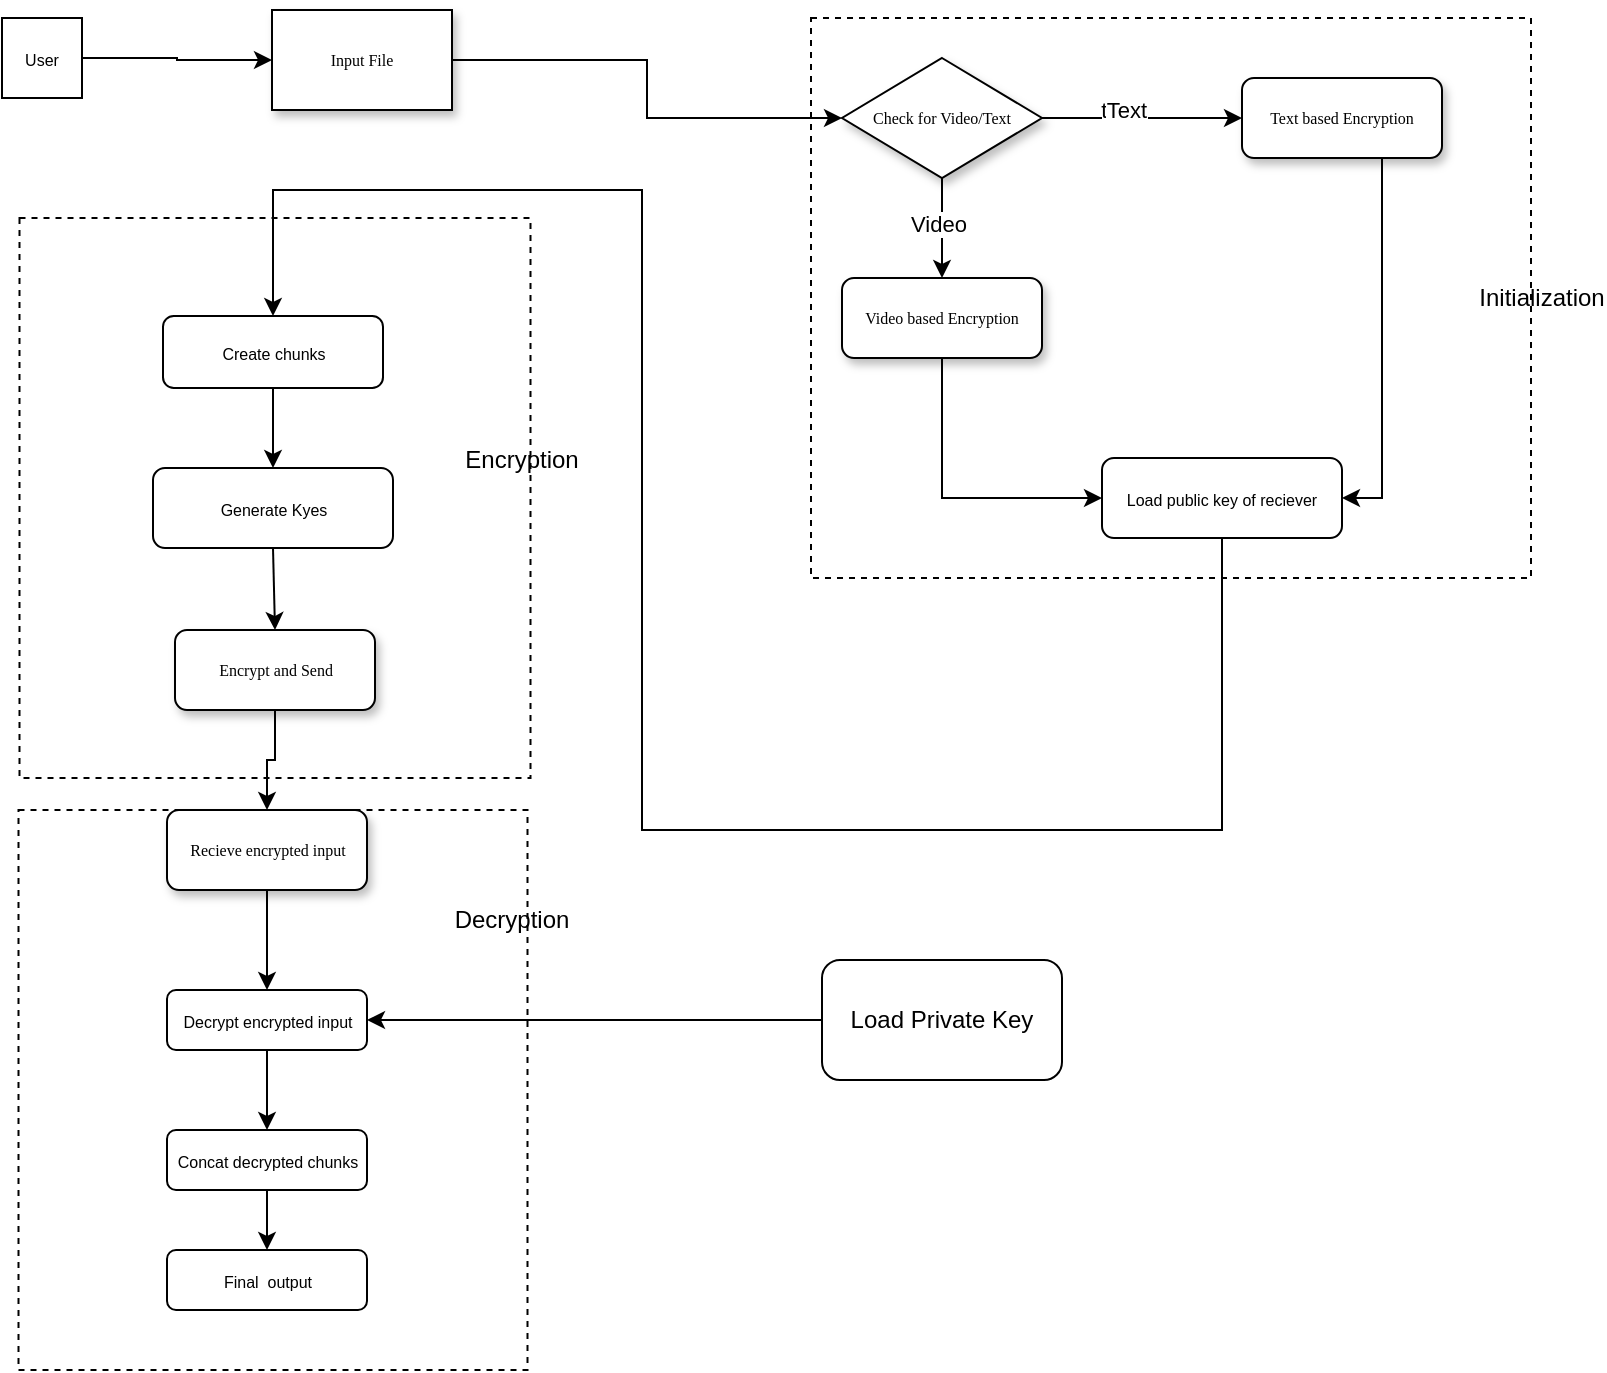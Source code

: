 <mxfile version="23.1.1" type="device">
  <diagram name="Page-1" id="edf60f1a-56cd-e834-aa8a-f176f3a09ee4">
    <mxGraphModel dx="1354" dy="668" grid="1" gridSize="10" guides="1" tooltips="1" connect="1" arrows="1" fold="1" page="1" pageScale="1" pageWidth="1169" pageHeight="827" background="none" math="0" shadow="0">
      <root>
        <mxCell id="0" />
        <mxCell id="1" parent="0" />
        <mxCell id="dM0kpTUuvjuM4qxLdTV_-45" style="edgeStyle=orthogonalEdgeStyle;rounded=0;orthogonalLoop=1;jettySize=auto;html=1;entryX=0;entryY=0.5;entryDx=0;entryDy=0;" edge="1" parent="1" source="dM0kpTUuvjuM4qxLdTV_-2" target="dM0kpTUuvjuM4qxLdTV_-3">
          <mxGeometry relative="1" as="geometry">
            <mxPoint x="430" y="90" as="targetPoint" />
          </mxGeometry>
        </mxCell>
        <mxCell id="dM0kpTUuvjuM4qxLdTV_-2" value="Input File" style="rounded=0;whiteSpace=wrap;html=1;shadow=1;labelBackgroundColor=none;strokeWidth=1;fontFamily=Verdana;fontSize=8;align=center;" vertex="1" parent="1">
          <mxGeometry x="195" y="40" width="90" height="50" as="geometry" />
        </mxCell>
        <mxCell id="dM0kpTUuvjuM4qxLdTV_-5" style="edgeStyle=orthogonalEdgeStyle;rounded=0;orthogonalLoop=1;jettySize=auto;html=1;" edge="1" parent="1" source="dM0kpTUuvjuM4qxLdTV_-3" target="dM0kpTUuvjuM4qxLdTV_-4">
          <mxGeometry relative="1" as="geometry" />
        </mxCell>
        <mxCell id="dM0kpTUuvjuM4qxLdTV_-6" value="text" style="edgeLabel;html=1;align=center;verticalAlign=middle;resizable=0;points=[];" vertex="1" connectable="0" parent="dM0kpTUuvjuM4qxLdTV_-5">
          <mxGeometry x="-0.239" y="4" relative="1" as="geometry">
            <mxPoint as="offset" />
          </mxGeometry>
        </mxCell>
        <mxCell id="dM0kpTUuvjuM4qxLdTV_-11" value="Text" style="edgeLabel;html=1;align=center;verticalAlign=middle;resizable=0;points=[];" vertex="1" connectable="0" parent="dM0kpTUuvjuM4qxLdTV_-5">
          <mxGeometry x="-0.17" y="4" relative="1" as="geometry">
            <mxPoint as="offset" />
          </mxGeometry>
        </mxCell>
        <mxCell id="dM0kpTUuvjuM4qxLdTV_-9" style="edgeStyle=orthogonalEdgeStyle;rounded=0;orthogonalLoop=1;jettySize=auto;html=1;" edge="1" parent="1" source="dM0kpTUuvjuM4qxLdTV_-3" target="dM0kpTUuvjuM4qxLdTV_-7">
          <mxGeometry relative="1" as="geometry" />
        </mxCell>
        <mxCell id="dM0kpTUuvjuM4qxLdTV_-10" value="Video" style="edgeLabel;html=1;align=center;verticalAlign=middle;resizable=0;points=[];" vertex="1" connectable="0" parent="dM0kpTUuvjuM4qxLdTV_-9">
          <mxGeometry x="-0.08" y="-2" relative="1" as="geometry">
            <mxPoint as="offset" />
          </mxGeometry>
        </mxCell>
        <mxCell id="dM0kpTUuvjuM4qxLdTV_-3" value="Check for Video/Text" style="rhombus;whiteSpace=wrap;html=1;rounded=0;shadow=1;labelBackgroundColor=none;strokeWidth=1;fontFamily=Verdana;fontSize=8;align=center;" vertex="1" parent="1">
          <mxGeometry x="480" y="64" width="100" height="60" as="geometry" />
        </mxCell>
        <mxCell id="dM0kpTUuvjuM4qxLdTV_-14" style="edgeStyle=orthogonalEdgeStyle;rounded=0;orthogonalLoop=1;jettySize=auto;html=1;entryX=1;entryY=0.5;entryDx=0;entryDy=0;" edge="1" parent="1" source="dM0kpTUuvjuM4qxLdTV_-4" target="dM0kpTUuvjuM4qxLdTV_-12">
          <mxGeometry relative="1" as="geometry">
            <Array as="points">
              <mxPoint x="750" y="284" />
            </Array>
          </mxGeometry>
        </mxCell>
        <mxCell id="dM0kpTUuvjuM4qxLdTV_-4" value="Text based Encryption" style="rounded=1;whiteSpace=wrap;html=1;shadow=1;labelBackgroundColor=none;strokeWidth=1;fontFamily=Verdana;fontSize=8;align=center;" vertex="1" parent="1">
          <mxGeometry x="680" y="74" width="100" height="40" as="geometry" />
        </mxCell>
        <mxCell id="dM0kpTUuvjuM4qxLdTV_-13" style="edgeStyle=orthogonalEdgeStyle;rounded=0;orthogonalLoop=1;jettySize=auto;html=1;entryX=0;entryY=0.5;entryDx=0;entryDy=0;" edge="1" parent="1" source="dM0kpTUuvjuM4qxLdTV_-7" target="dM0kpTUuvjuM4qxLdTV_-12">
          <mxGeometry relative="1" as="geometry">
            <Array as="points">
              <mxPoint x="530" y="284" />
            </Array>
          </mxGeometry>
        </mxCell>
        <mxCell id="dM0kpTUuvjuM4qxLdTV_-7" value="Video based Encryption" style="rounded=1;whiteSpace=wrap;html=1;shadow=1;labelBackgroundColor=none;strokeWidth=1;fontFamily=Verdana;fontSize=8;align=center;" vertex="1" parent="1">
          <mxGeometry x="480" y="174" width="100" height="40" as="geometry" />
        </mxCell>
        <mxCell id="dM0kpTUuvjuM4qxLdTV_-47" style="edgeStyle=orthogonalEdgeStyle;rounded=0;orthogonalLoop=1;jettySize=auto;html=1;entryX=0.5;entryY=0;entryDx=0;entryDy=0;" edge="1" parent="1" source="dM0kpTUuvjuM4qxLdTV_-12" target="dM0kpTUuvjuM4qxLdTV_-34">
          <mxGeometry relative="1" as="geometry">
            <Array as="points">
              <mxPoint x="670" y="450" />
              <mxPoint x="380" y="450" />
              <mxPoint x="380" y="130" />
              <mxPoint x="196" y="130" />
            </Array>
          </mxGeometry>
        </mxCell>
        <mxCell id="dM0kpTUuvjuM4qxLdTV_-12" value="&lt;font style=&quot;font-size: 8px;&quot;&gt;Load public key of reciever&lt;/font&gt;" style="rounded=1;whiteSpace=wrap;html=1;" vertex="1" parent="1">
          <mxGeometry x="610" y="264" width="120" height="40" as="geometry" />
        </mxCell>
        <mxCell id="dM0kpTUuvjuM4qxLdTV_-23" style="edgeStyle=orthogonalEdgeStyle;rounded=0;orthogonalLoop=1;jettySize=auto;html=1;entryX=0.5;entryY=0;entryDx=0;entryDy=0;" edge="1" parent="1" source="dM0kpTUuvjuM4qxLdTV_-15" target="dM0kpTUuvjuM4qxLdTV_-17">
          <mxGeometry relative="1" as="geometry" />
        </mxCell>
        <mxCell id="dM0kpTUuvjuM4qxLdTV_-15" value="Encrypt and Send" style="rounded=1;whiteSpace=wrap;html=1;shadow=1;labelBackgroundColor=none;strokeWidth=1;fontFamily=Verdana;fontSize=8;align=center;" vertex="1" parent="1">
          <mxGeometry x="146.5" y="350" width="100" height="40" as="geometry" />
        </mxCell>
        <mxCell id="dM0kpTUuvjuM4qxLdTV_-28" style="edgeStyle=orthogonalEdgeStyle;rounded=0;orthogonalLoop=1;jettySize=auto;html=1;" edge="1" parent="1" source="dM0kpTUuvjuM4qxLdTV_-17" target="dM0kpTUuvjuM4qxLdTV_-25">
          <mxGeometry relative="1" as="geometry" />
        </mxCell>
        <mxCell id="dM0kpTUuvjuM4qxLdTV_-17" value="Recieve encrypted input" style="rounded=1;whiteSpace=wrap;html=1;shadow=1;labelBackgroundColor=none;strokeWidth=1;fontFamily=Verdana;fontSize=8;align=center;" vertex="1" parent="1">
          <mxGeometry x="142.5" y="440" width="100" height="40" as="geometry" />
        </mxCell>
        <mxCell id="dM0kpTUuvjuM4qxLdTV_-20" style="edgeStyle=orthogonalEdgeStyle;rounded=0;orthogonalLoop=1;jettySize=auto;html=1;entryX=0;entryY=0.5;entryDx=0;entryDy=0;" edge="1" parent="1" source="dM0kpTUuvjuM4qxLdTV_-19" target="dM0kpTUuvjuM4qxLdTV_-2">
          <mxGeometry relative="1" as="geometry" />
        </mxCell>
        <mxCell id="dM0kpTUuvjuM4qxLdTV_-19" value="&lt;font style=&quot;font-size: 8px;&quot;&gt;User&lt;/font&gt;" style="whiteSpace=wrap;html=1;aspect=fixed;" vertex="1" parent="1">
          <mxGeometry x="60" y="44" width="40" height="40" as="geometry" />
        </mxCell>
        <mxCell id="dM0kpTUuvjuM4qxLdTV_-25" value="&lt;font style=&quot;font-size: 8px;&quot;&gt;Decrypt encrypted input&lt;/font&gt;" style="rounded=1;whiteSpace=wrap;html=1;" vertex="1" parent="1">
          <mxGeometry x="142.5" y="530" width="100" height="30" as="geometry" />
        </mxCell>
        <mxCell id="dM0kpTUuvjuM4qxLdTV_-30" style="edgeStyle=orthogonalEdgeStyle;rounded=0;orthogonalLoop=1;jettySize=auto;html=1;" edge="1" parent="1" source="dM0kpTUuvjuM4qxLdTV_-26" target="dM0kpTUuvjuM4qxLdTV_-27">
          <mxGeometry relative="1" as="geometry" />
        </mxCell>
        <mxCell id="dM0kpTUuvjuM4qxLdTV_-26" value="&lt;font style=&quot;font-size: 8px;&quot;&gt;Concat decrypted chunks&lt;/font&gt;" style="rounded=1;whiteSpace=wrap;html=1;" vertex="1" parent="1">
          <mxGeometry x="142.5" y="600" width="100" height="30" as="geometry" />
        </mxCell>
        <mxCell id="dM0kpTUuvjuM4qxLdTV_-27" value="&lt;font style=&quot;font-size: 8px;&quot;&gt;Final&amp;nbsp; output&lt;/font&gt;" style="rounded=1;whiteSpace=wrap;html=1;" vertex="1" parent="1">
          <mxGeometry x="142.5" y="660" width="100" height="30" as="geometry" />
        </mxCell>
        <mxCell id="dM0kpTUuvjuM4qxLdTV_-33" value="" style="rounded=0;whiteSpace=wrap;html=1;glass=0;fillColor=none;dashed=1;" vertex="1" parent="1">
          <mxGeometry x="464.5" y="44" width="360" height="280" as="geometry" />
        </mxCell>
        <mxCell id="dM0kpTUuvjuM4qxLdTV_-39" style="edgeStyle=orthogonalEdgeStyle;rounded=0;orthogonalLoop=1;jettySize=auto;html=1;" edge="1" parent="1" source="dM0kpTUuvjuM4qxLdTV_-34" target="dM0kpTUuvjuM4qxLdTV_-37">
          <mxGeometry relative="1" as="geometry" />
        </mxCell>
        <mxCell id="dM0kpTUuvjuM4qxLdTV_-34" value="&lt;font style=&quot;font-size: 8px;&quot;&gt;Create chunks&lt;/font&gt;" style="rounded=1;whiteSpace=wrap;html=1;" vertex="1" parent="1">
          <mxGeometry x="140.5" y="193" width="110" height="36" as="geometry" />
        </mxCell>
        <mxCell id="dM0kpTUuvjuM4qxLdTV_-36" value="Initialization" style="text;html=1;strokeColor=none;fillColor=none;align=center;verticalAlign=middle;whiteSpace=wrap;rounded=0;" vertex="1" parent="1">
          <mxGeometry x="800" y="169" width="60" height="30" as="geometry" />
        </mxCell>
        <mxCell id="dM0kpTUuvjuM4qxLdTV_-37" value="&lt;font style=&quot;font-size: 8px;&quot;&gt;Generate Kyes&lt;/font&gt;" style="rounded=1;whiteSpace=wrap;html=1;" vertex="1" parent="1">
          <mxGeometry x="135.5" y="269" width="120" height="40" as="geometry" />
        </mxCell>
        <mxCell id="dM0kpTUuvjuM4qxLdTV_-42" value="" style="rounded=0;whiteSpace=wrap;html=1;glass=0;fillColor=none;dashed=1;" vertex="1" parent="1">
          <mxGeometry x="68.75" y="144" width="255.5" height="280" as="geometry" />
        </mxCell>
        <mxCell id="dM0kpTUuvjuM4qxLdTV_-43" value="Encryption" style="text;html=1;strokeColor=none;fillColor=none;align=center;verticalAlign=middle;whiteSpace=wrap;rounded=0;" vertex="1" parent="1">
          <mxGeometry x="290" y="250" width="60" height="30" as="geometry" />
        </mxCell>
        <mxCell id="dM0kpTUuvjuM4qxLdTV_-44" value="Decryption" style="text;html=1;strokeColor=none;fillColor=none;align=center;verticalAlign=middle;whiteSpace=wrap;rounded=0;" vertex="1" parent="1">
          <mxGeometry x="285" y="480" width="60" height="30" as="geometry" />
        </mxCell>
        <mxCell id="dM0kpTUuvjuM4qxLdTV_-50" style="edgeStyle=orthogonalEdgeStyle;rounded=0;orthogonalLoop=1;jettySize=auto;html=1;entryX=1;entryY=0.5;entryDx=0;entryDy=0;" edge="1" parent="1" source="dM0kpTUuvjuM4qxLdTV_-48" target="dM0kpTUuvjuM4qxLdTV_-25">
          <mxGeometry relative="1" as="geometry" />
        </mxCell>
        <mxCell id="dM0kpTUuvjuM4qxLdTV_-48" value="Load Private Key" style="rounded=1;whiteSpace=wrap;html=1;" vertex="1" parent="1">
          <mxGeometry x="470" y="515" width="120" height="60" as="geometry" />
        </mxCell>
        <mxCell id="dM0kpTUuvjuM4qxLdTV_-32" value="" style="rounded=0;whiteSpace=wrap;html=1;glass=0;fillColor=none;dashed=1;" vertex="1" parent="1">
          <mxGeometry x="68.25" y="440" width="254.5" height="280" as="geometry" />
        </mxCell>
        <mxCell id="dM0kpTUuvjuM4qxLdTV_-53" value="" style="endArrow=classic;html=1;rounded=0;entryX=0.5;entryY=0;entryDx=0;entryDy=0;exitX=0.5;exitY=1;exitDx=0;exitDy=0;" edge="1" parent="1" source="dM0kpTUuvjuM4qxLdTV_-25" target="dM0kpTUuvjuM4qxLdTV_-26">
          <mxGeometry width="50" height="50" relative="1" as="geometry">
            <mxPoint x="150" y="510" as="sourcePoint" />
            <mxPoint x="200" y="460" as="targetPoint" />
          </mxGeometry>
        </mxCell>
        <mxCell id="dM0kpTUuvjuM4qxLdTV_-55" value="" style="endArrow=classic;html=1;rounded=0;entryX=0.5;entryY=0;entryDx=0;entryDy=0;exitX=0.5;exitY=1;exitDx=0;exitDy=0;" edge="1" parent="1" source="dM0kpTUuvjuM4qxLdTV_-37" target="dM0kpTUuvjuM4qxLdTV_-15">
          <mxGeometry width="50" height="50" relative="1" as="geometry">
            <mxPoint x="150" y="350" as="sourcePoint" />
            <mxPoint x="200" y="300" as="targetPoint" />
          </mxGeometry>
        </mxCell>
      </root>
    </mxGraphModel>
  </diagram>
</mxfile>
